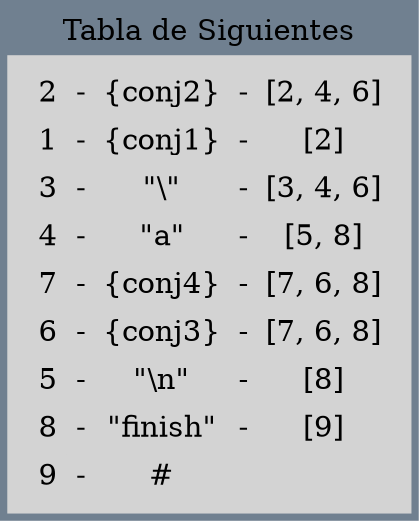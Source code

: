 digraph G {
bgcolor="slategrey" label="Tabla de Siguientes"layout=dot 
labelloc = "t"edge [weigth=1000  color=darkgreen  arrowtail="open" arrowhead="open"]
node[shape=box, style="filled", color=lightgrey];
a0 [label=<
<TABLE><TR><TD>2</TD>
  <TD>-</TD>
  <TD>{conj2}</TD>
  <TD>-</TD>
  <TD>[2, 4, 6]</TD>
  </TR><TR><TD>1</TD>
  <TD>-</TD>
  <TD>{conj1}</TD>
  <TD>-</TD>
  <TD>[2]</TD>
  </TR><TR><TD>3</TD>
  <TD>-</TD>
  <TD>"\"</TD>
  <TD>-</TD>
  <TD>[3, 4, 6]</TD>
  </TR><TR><TD>4</TD>
  <TD>-</TD>
  <TD>"a"</TD>
  <TD>-</TD>
  <TD>[5, 8]</TD>
  </TR><TR><TD>7</TD>
  <TD>-</TD>
  <TD>{conj4}</TD>
  <TD>-</TD>
  <TD>[7, 6, 8]</TD>
  </TR><TR><TD>6</TD>
  <TD>-</TD>
  <TD>{conj3}</TD>
  <TD>-</TD>
  <TD>[7, 6, 8]</TD>
  </TR><TR><TD>5</TD>
  <TD>-</TD>
  <TD>"\n"</TD>
  <TD>-</TD>
  <TD>[8]</TD>
  </TR><TR><TD>8</TD>
  <TD>-</TD>
  <TD>"finish"</TD>
  <TD>-</TD>
  <TD>[9]</TD>
  </TR><TR><TD>9</TD>
  <TD>-</TD>
  <TD>#</TD>
  </TR></TABLE>>];}